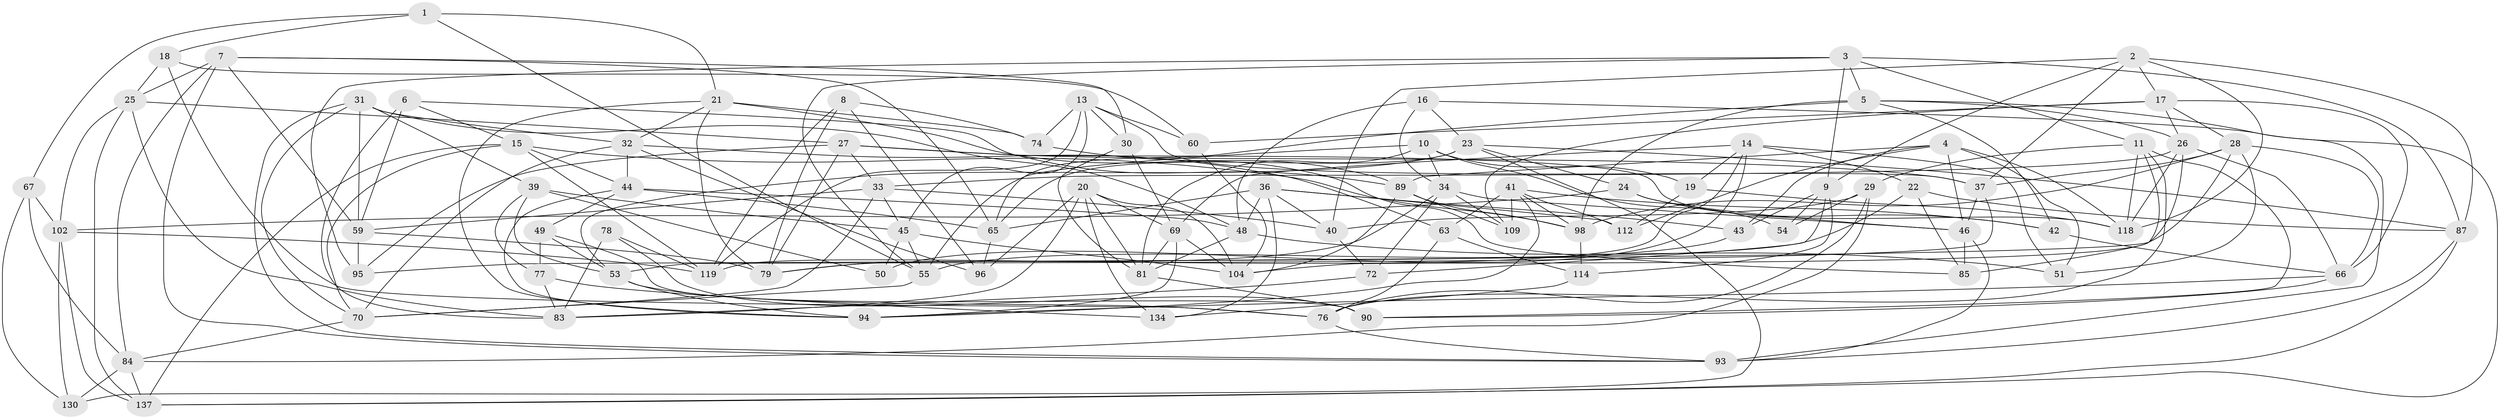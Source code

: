 // original degree distribution, {4: 1.0}
// Generated by graph-tools (version 1.1) at 2025/11/02/27/25 16:11:46]
// undirected, 86 vertices, 224 edges
graph export_dot {
graph [start="1"]
  node [color=gray90,style=filled];
  1;
  2 [super="+38"];
  3 [super="+86"];
  4 [super="+12"];
  5 [super="+100"];
  6;
  7 [super="+52"];
  8;
  9 [super="+47"];
  10 [super="+35"];
  11 [super="+117"];
  13 [super="+103"];
  14 [super="+91"];
  15 [super="+68"];
  16;
  17 [super="+61"];
  18;
  19;
  20 [super="+111"];
  21 [super="+108"];
  22;
  23 [super="+71"];
  24;
  25 [super="+106"];
  26 [super="+129"];
  27 [super="+125"];
  28 [super="+126"];
  29 [super="+62"];
  30;
  31 [super="+116"];
  32 [super="+75"];
  33 [super="+80"];
  34 [super="+123"];
  36 [super="+141"];
  37 [super="+58"];
  39 [super="+56"];
  40 [super="+97"];
  41 [super="+64"];
  42;
  43;
  44 [super="+139"];
  45 [super="+115"];
  46 [super="+57"];
  48 [super="+113"];
  49;
  50;
  51;
  53 [super="+82"];
  54;
  55 [super="+92"];
  59 [super="+128"];
  60;
  63;
  65 [super="+101"];
  66 [super="+133"];
  67;
  69 [super="+121"];
  70 [super="+73"];
  72;
  74;
  76 [super="+124"];
  77;
  78;
  79 [super="+122"];
  81 [super="+99"];
  83 [super="+88"];
  84 [super="+131"];
  85;
  87 [super="+110"];
  89 [super="+107"];
  90 [super="+127"];
  93 [super="+138"];
  94 [super="+132"];
  95;
  96;
  98 [super="+105"];
  102 [super="+135"];
  104 [super="+140"];
  109;
  112;
  114;
  118 [super="+120"];
  119 [super="+136"];
  130;
  134;
  137 [super="+142"];
  1 -- 67;
  1 -- 55;
  1 -- 18;
  1 -- 21;
  2 -- 9;
  2 -- 118;
  2 -- 87;
  2 -- 40;
  2 -- 17;
  2 -- 37;
  3 -- 95;
  3 -- 5;
  3 -- 9;
  3 -- 11;
  3 -- 87;
  3 -- 55;
  4 -- 46;
  4 -- 112;
  4 -- 51;
  4 -- 43;
  4 -- 118;
  4 -- 89;
  5 -- 42;
  5 -- 26;
  5 -- 93;
  5 -- 65;
  5 -- 98;
  6 -- 59;
  6 -- 83;
  6 -- 15;
  6 -- 89;
  7 -- 30;
  7 -- 84;
  7 -- 25;
  7 -- 65;
  7 -- 59;
  7 -- 93;
  8 -- 74;
  8 -- 79;
  8 -- 96;
  8 -- 119;
  9 -- 54;
  9 -- 114;
  9 -- 72;
  9 -- 43;
  10 -- 19;
  10 -- 54 [weight=2];
  10 -- 34;
  10 -- 55;
  10 -- 81;
  11 -- 90;
  11 -- 76;
  11 -- 29;
  11 -- 85;
  11 -- 118;
  13 -- 60;
  13 -- 74;
  13 -- 45;
  13 -- 37;
  13 -- 30;
  13 -- 119;
  14 -- 22;
  14 -- 50;
  14 -- 51;
  14 -- 19;
  14 -- 69;
  14 -- 119;
  15 -- 137;
  15 -- 98;
  15 -- 44;
  15 -- 119;
  15 -- 70;
  16 -- 48;
  16 -- 23;
  16 -- 137;
  16 -- 34;
  17 -- 109;
  17 -- 66;
  17 -- 60;
  17 -- 28;
  17 -- 26;
  18 -- 60;
  18 -- 76;
  18 -- 25;
  19 -- 112;
  19 -- 118;
  20 -- 81;
  20 -- 96;
  20 -- 104;
  20 -- 83;
  20 -- 69;
  20 -- 134;
  21 -- 74;
  21 -- 79;
  21 -- 32;
  21 -- 85;
  21 -- 94;
  22 -- 85;
  22 -- 87;
  22 -- 79;
  23 -- 24;
  23 -- 87;
  23 -- 130;
  23 -- 53;
  23 -- 65;
  24 -- 42;
  24 -- 102;
  24 -- 46;
  25 -- 83;
  25 -- 102;
  25 -- 27;
  25 -- 137;
  26 -- 66;
  26 -- 118;
  26 -- 104;
  26 -- 33;
  27 -- 95;
  27 -- 33;
  27 -- 79;
  27 -- 37;
  27 -- 118;
  28 -- 51;
  28 -- 98;
  28 -- 37;
  28 -- 95;
  28 -- 66;
  29 -- 40 [weight=2];
  29 -- 76;
  29 -- 84;
  29 -- 54;
  30 -- 69;
  30 -- 81;
  31 -- 32;
  31 -- 48;
  31 -- 59;
  31 -- 39;
  31 -- 70;
  31 -- 93;
  32 -- 70;
  32 -- 44;
  32 -- 96;
  32 -- 63;
  33 -- 45;
  33 -- 40;
  33 -- 70;
  33 -- 59;
  34 -- 109;
  34 -- 72;
  34 -- 79;
  34 -- 46;
  36 -- 43;
  36 -- 112;
  36 -- 40;
  36 -- 134;
  36 -- 65;
  36 -- 48;
  37 -- 53;
  37 -- 46;
  39 -- 50 [weight=2];
  39 -- 45;
  39 -- 77;
  39 -- 53;
  40 -- 72;
  41 -- 112;
  41 -- 98;
  41 -- 42;
  41 -- 109;
  41 -- 63;
  41 -- 94;
  42 -- 66;
  43 -- 55;
  44 -- 65;
  44 -- 49;
  44 -- 48;
  44 -- 94;
  45 -- 104;
  45 -- 50;
  45 -- 55;
  46 -- 93;
  46 -- 85;
  48 -- 51;
  48 -- 81;
  49 -- 77;
  49 -- 53;
  49 -- 90;
  53 -- 94;
  53 -- 76;
  55 -- 70;
  59 -- 79;
  59 -- 95;
  60 -- 104;
  63 -- 114;
  63 -- 76;
  65 -- 96;
  66 -- 94;
  66 -- 90;
  67 -- 130;
  67 -- 102;
  67 -- 84;
  69 -- 81;
  69 -- 94;
  69 -- 104;
  70 -- 84;
  72 -- 83;
  74 -- 89;
  76 -- 93;
  77 -- 134;
  77 -- 83;
  78 -- 90 [weight=2];
  78 -- 83;
  78 -- 119;
  81 -- 90;
  84 -- 137;
  84 -- 130;
  87 -- 93;
  87 -- 137;
  89 -- 109;
  89 -- 98;
  89 -- 104;
  98 -- 114;
  102 -- 130;
  102 -- 137;
  102 -- 119;
  114 -- 134;
}
